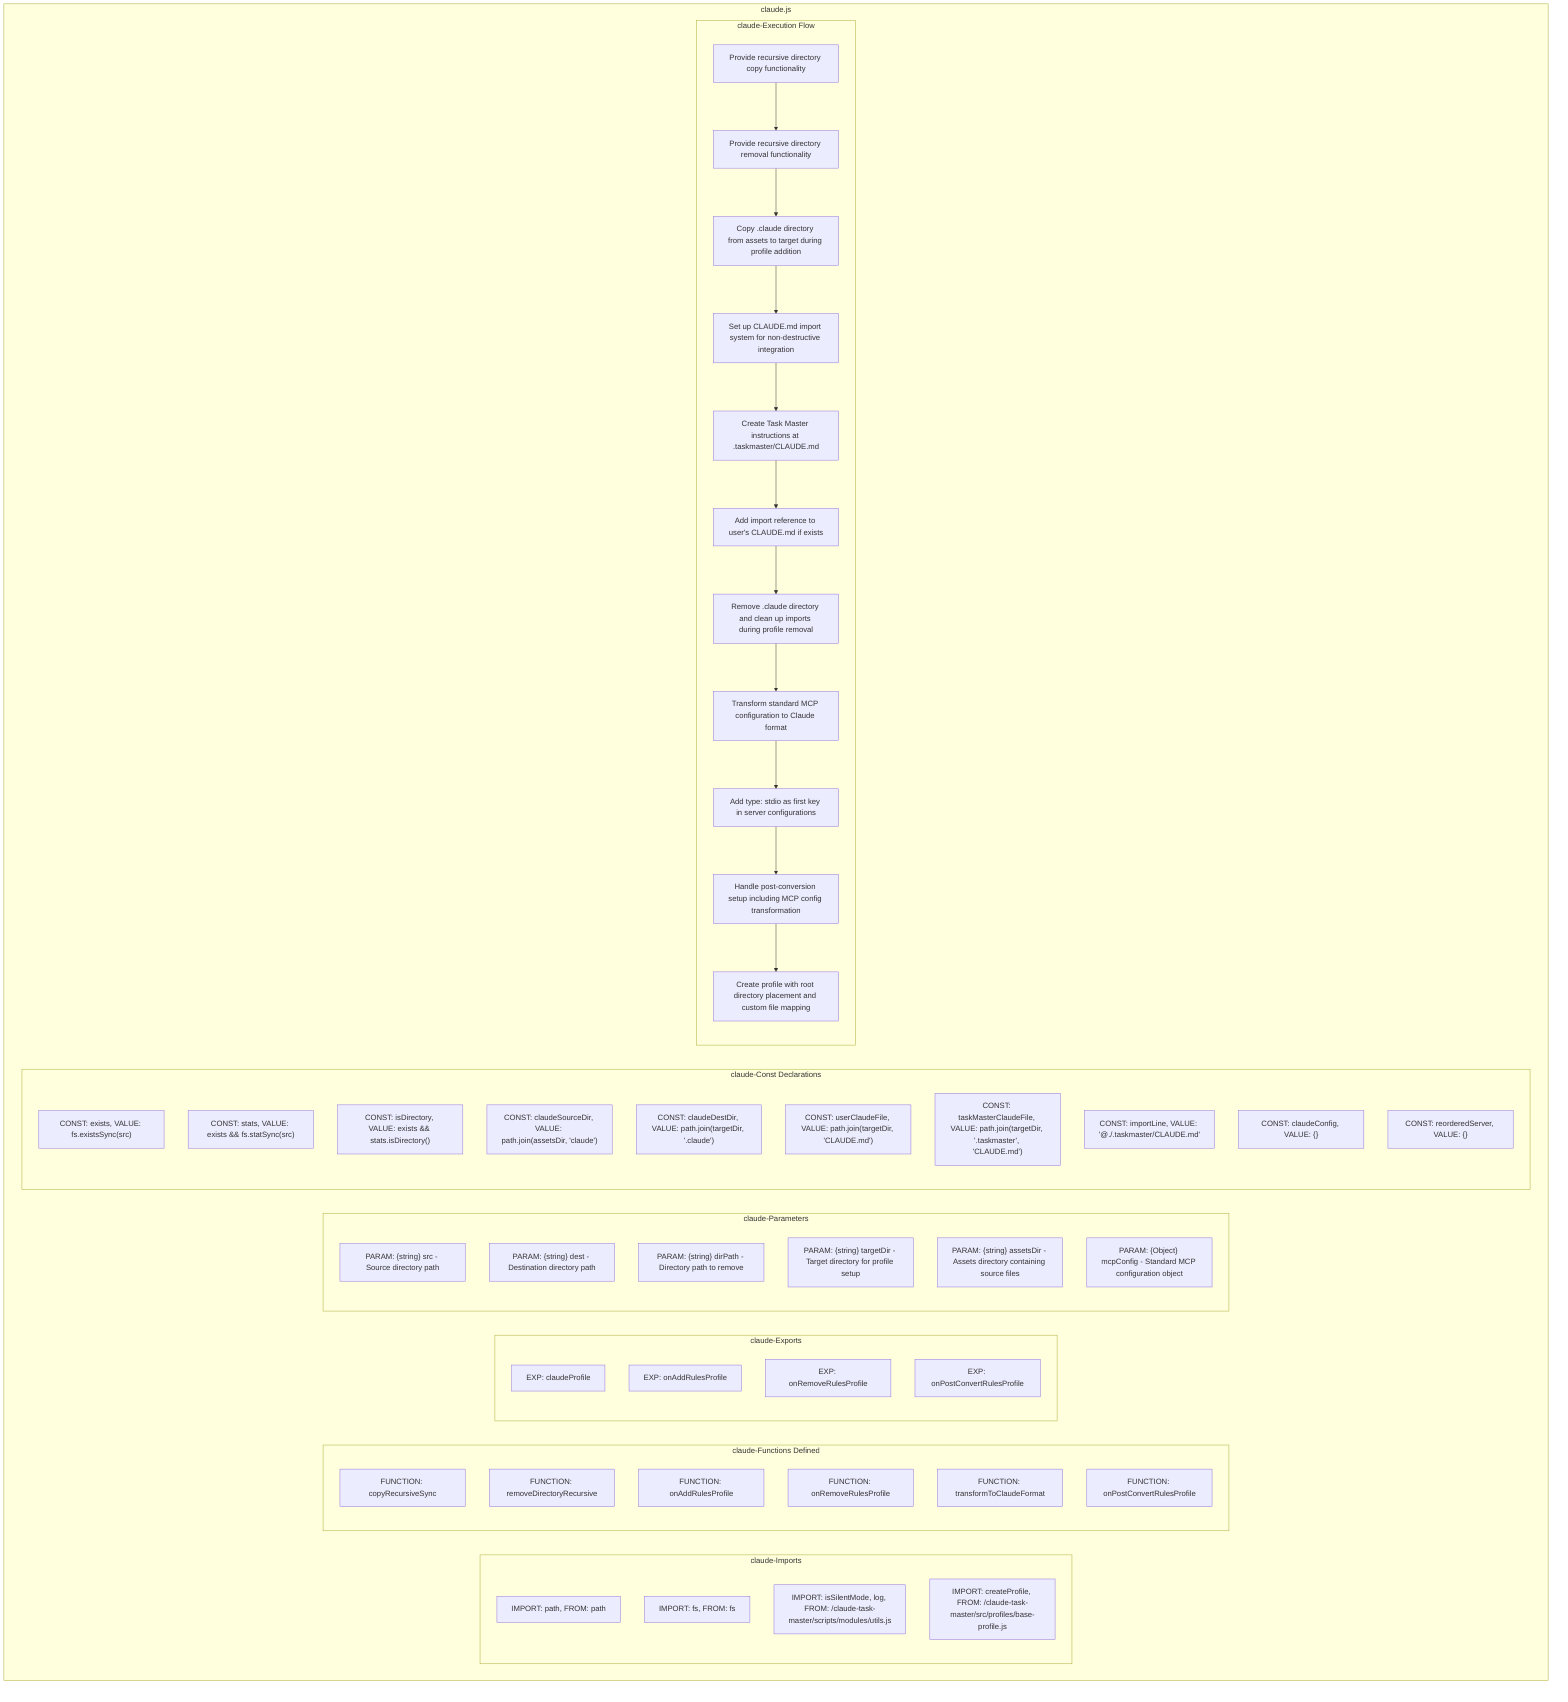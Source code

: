 flowchart TB
    subgraph claude-Imports["claude-Imports"]
        I1["IMPORT: path, FROM: path"]
        I2["IMPORT: fs, FROM: fs"]
        I3["IMPORT: isSilentMode, log, FROM: /claude-task-master/scripts/modules/utils.js"]
        I4["IMPORT: createProfile, FROM: /claude-task-master/src/profiles/base-profile.js"]
    end
    
    subgraph claude-FunctionsDefined["claude-Functions Defined"]
        FU1["FUNCTION: copyRecursiveSync"]
        FU2["FUNCTION: removeDirectoryRecursive"]
        FU3["FUNCTION: onAddRulesProfile"]
        FU4["FUNCTION: onRemoveRulesProfile"]
        FU5["FUNCTION: transformToClaudeFormat"]
        FU6["FUNCTION: onPostConvertRulesProfile"]
    end
    
    subgraph claude-Exports["claude-Exports"]
        E1["EXP: claudeProfile"]
        E2["EXP: onAddRulesProfile"]
        E3["EXP: onRemoveRulesProfile"]
        E4["EXP: onPostConvertRulesProfile"]
    end
    
    subgraph claude-Parameters["claude-Parameters"]
        P1["PARAM: {string} src - Source directory path"]
        P2["PARAM: {string} dest - Destination directory path"]
        P3["PARAM: {string} dirPath - Directory path to remove"]
        P4["PARAM: {string} targetDir - Target directory for profile setup"]
        P5["PARAM: {string} assetsDir - Assets directory containing source files"]
        P6["PARAM: {Object} mcpConfig - Standard MCP configuration object"]
    end
    
    subgraph claude-Constants["claude-Const Declarations"]
        C1["CONST: exists, VALUE: fs.existsSync(src)"]
        C2["CONST: stats, VALUE: exists && fs.statSync(src)"]
        C3["CONST: isDirectory, VALUE: exists && stats.isDirectory()"]
        C4["CONST: claudeSourceDir, VALUE: path.join(assetsDir, 'claude')"]
        C5["CONST: claudeDestDir, VALUE: path.join(targetDir, '.claude')"]
        C6["CONST: userClaudeFile, VALUE: path.join(targetDir, 'CLAUDE.md')"]
        C7["CONST: taskMasterClaudeFile, VALUE: path.join(targetDir, '.taskmaster', 'CLAUDE.md')"]
        C8["CONST: importLine, VALUE: '@./.taskmaster/CLAUDE.md'"]
        C9["CONST: claudeConfig, VALUE: {}"]
        C10["CONST: reorderedServer, VALUE: {}"]
    end
    
    subgraph claude-ExecutionFlow["claude-Execution Flow"]
        FL1["Provide recursive directory copy functionality"]
        FL2["Provide recursive directory removal functionality"]
        FL3["Copy .claude directory from assets to target during profile addition"]
        FL4["Set up CLAUDE.md import system for non-destructive integration"]
        FL5["Create Task Master instructions at .taskmaster/CLAUDE.md"]
        FL6["Add import reference to user's CLAUDE.md if exists"]
        FL7["Remove .claude directory and clean up imports during profile removal"]
        FL8["Transform standard MCP configuration to Claude format"]
        FL9["Add type: stdio as first key in server configurations"]
        FL10["Handle post-conversion setup including MCP config transformation"]
        FL11["Create profile with root directory placement and custom file mapping"]
    end
    
    subgraph claude["claude.js"]
        claude-Imports
        claude-FunctionsDefined
        claude-Exports
        claude-Parameters
        claude-Constants
        claude-ExecutionFlow
    end
    
    FL1 --> FL2
    FL2 --> FL3
    FL3 --> FL4
    FL4 --> FL5
    FL5 --> FL6
    FL6 --> FL7
    FL7 --> FL8
    FL8 --> FL9
    FL9 --> FL10
    FL10 --> FL11